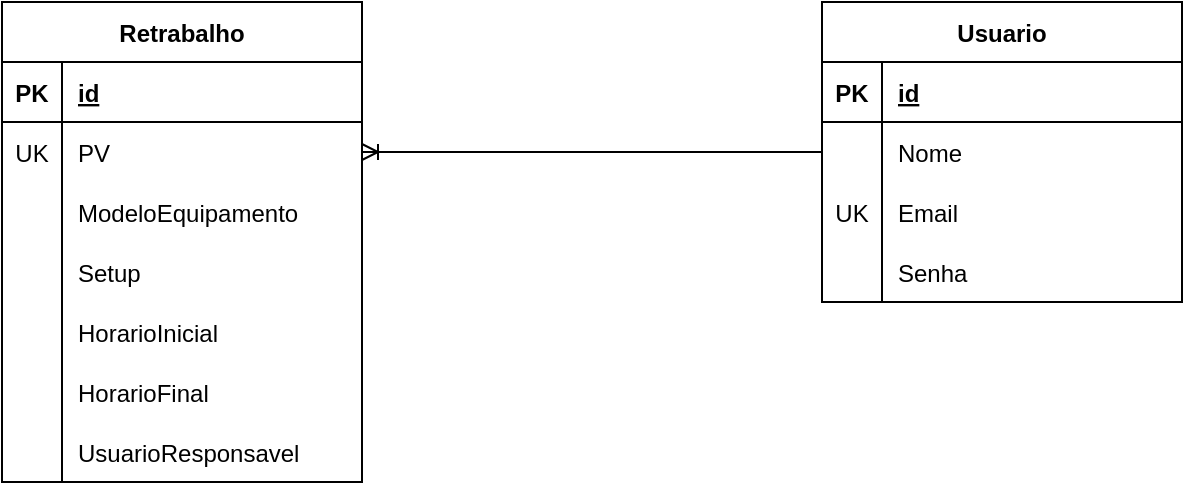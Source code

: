 <mxfile version="20.8.10" type="device"><diagram name="Página-1" id="M0uf5LkoFzcP3z1GXU3N"><mxGraphModel dx="794" dy="511" grid="1" gridSize="10" guides="1" tooltips="1" connect="1" arrows="1" fold="1" page="1" pageScale="1" pageWidth="827" pageHeight="1169" math="0" shadow="0"><root><mxCell id="0"/><mxCell id="1" parent="0"/><mxCell id="7cbq1EXDJjioou9s7bxZ-1" value="Retrabalho" style="shape=table;startSize=30;container=1;collapsible=1;childLayout=tableLayout;fixedRows=1;rowLines=0;fontStyle=1;align=center;resizeLast=1;" vertex="1" parent="1"><mxGeometry x="40" y="120" width="180" height="240" as="geometry"><mxRectangle x="40" y="120" width="100" height="30" as="alternateBounds"/></mxGeometry></mxCell><mxCell id="7cbq1EXDJjioou9s7bxZ-2" value="" style="shape=tableRow;horizontal=0;startSize=0;swimlaneHead=0;swimlaneBody=0;fillColor=none;collapsible=0;dropTarget=0;points=[[0,0.5],[1,0.5]];portConstraint=eastwest;top=0;left=0;right=0;bottom=1;" vertex="1" parent="7cbq1EXDJjioou9s7bxZ-1"><mxGeometry y="30" width="180" height="30" as="geometry"/></mxCell><mxCell id="7cbq1EXDJjioou9s7bxZ-3" value="PK" style="shape=partialRectangle;connectable=0;fillColor=none;top=0;left=0;bottom=0;right=0;fontStyle=1;overflow=hidden;" vertex="1" parent="7cbq1EXDJjioou9s7bxZ-2"><mxGeometry width="30" height="30" as="geometry"><mxRectangle width="30" height="30" as="alternateBounds"/></mxGeometry></mxCell><mxCell id="7cbq1EXDJjioou9s7bxZ-4" value="id" style="shape=partialRectangle;connectable=0;fillColor=none;top=0;left=0;bottom=0;right=0;align=left;spacingLeft=6;fontStyle=5;overflow=hidden;" vertex="1" parent="7cbq1EXDJjioou9s7bxZ-2"><mxGeometry x="30" width="150" height="30" as="geometry"><mxRectangle width="150" height="30" as="alternateBounds"/></mxGeometry></mxCell><mxCell id="7cbq1EXDJjioou9s7bxZ-5" value="" style="shape=tableRow;horizontal=0;startSize=0;swimlaneHead=0;swimlaneBody=0;fillColor=none;collapsible=0;dropTarget=0;points=[[0,0.5],[1,0.5]];portConstraint=eastwest;top=0;left=0;right=0;bottom=0;" vertex="1" parent="7cbq1EXDJjioou9s7bxZ-1"><mxGeometry y="60" width="180" height="30" as="geometry"/></mxCell><mxCell id="7cbq1EXDJjioou9s7bxZ-6" value="UK" style="shape=partialRectangle;connectable=0;fillColor=none;top=0;left=0;bottom=0;right=0;editable=1;overflow=hidden;" vertex="1" parent="7cbq1EXDJjioou9s7bxZ-5"><mxGeometry width="30" height="30" as="geometry"><mxRectangle width="30" height="30" as="alternateBounds"/></mxGeometry></mxCell><mxCell id="7cbq1EXDJjioou9s7bxZ-7" value="PV" style="shape=partialRectangle;connectable=0;fillColor=none;top=0;left=0;bottom=0;right=0;align=left;spacingLeft=6;overflow=hidden;" vertex="1" parent="7cbq1EXDJjioou9s7bxZ-5"><mxGeometry x="30" width="150" height="30" as="geometry"><mxRectangle width="150" height="30" as="alternateBounds"/></mxGeometry></mxCell><mxCell id="7cbq1EXDJjioou9s7bxZ-8" value="" style="shape=tableRow;horizontal=0;startSize=0;swimlaneHead=0;swimlaneBody=0;fillColor=none;collapsible=0;dropTarget=0;points=[[0,0.5],[1,0.5]];portConstraint=eastwest;top=0;left=0;right=0;bottom=0;" vertex="1" parent="7cbq1EXDJjioou9s7bxZ-1"><mxGeometry y="90" width="180" height="30" as="geometry"/></mxCell><mxCell id="7cbq1EXDJjioou9s7bxZ-9" value="" style="shape=partialRectangle;connectable=0;fillColor=none;top=0;left=0;bottom=0;right=0;editable=1;overflow=hidden;" vertex="1" parent="7cbq1EXDJjioou9s7bxZ-8"><mxGeometry width="30" height="30" as="geometry"><mxRectangle width="30" height="30" as="alternateBounds"/></mxGeometry></mxCell><mxCell id="7cbq1EXDJjioou9s7bxZ-10" value="ModeloEquipamento" style="shape=partialRectangle;connectable=0;fillColor=none;top=0;left=0;bottom=0;right=0;align=left;spacingLeft=6;overflow=hidden;" vertex="1" parent="7cbq1EXDJjioou9s7bxZ-8"><mxGeometry x="30" width="150" height="30" as="geometry"><mxRectangle width="150" height="30" as="alternateBounds"/></mxGeometry></mxCell><mxCell id="7cbq1EXDJjioou9s7bxZ-11" value="" style="shape=tableRow;horizontal=0;startSize=0;swimlaneHead=0;swimlaneBody=0;fillColor=none;collapsible=0;dropTarget=0;points=[[0,0.5],[1,0.5]];portConstraint=eastwest;top=0;left=0;right=0;bottom=0;" vertex="1" parent="7cbq1EXDJjioou9s7bxZ-1"><mxGeometry y="120" width="180" height="30" as="geometry"/></mxCell><mxCell id="7cbq1EXDJjioou9s7bxZ-12" value="" style="shape=partialRectangle;connectable=0;fillColor=none;top=0;left=0;bottom=0;right=0;editable=1;overflow=hidden;" vertex="1" parent="7cbq1EXDJjioou9s7bxZ-11"><mxGeometry width="30" height="30" as="geometry"><mxRectangle width="30" height="30" as="alternateBounds"/></mxGeometry></mxCell><mxCell id="7cbq1EXDJjioou9s7bxZ-13" value="Setup" style="shape=partialRectangle;connectable=0;fillColor=none;top=0;left=0;bottom=0;right=0;align=left;spacingLeft=6;overflow=hidden;" vertex="1" parent="7cbq1EXDJjioou9s7bxZ-11"><mxGeometry x="30" width="150" height="30" as="geometry"><mxRectangle width="150" height="30" as="alternateBounds"/></mxGeometry></mxCell><mxCell id="7cbq1EXDJjioou9s7bxZ-16" value="" style="shape=tableRow;horizontal=0;startSize=0;swimlaneHead=0;swimlaneBody=0;fillColor=none;collapsible=0;dropTarget=0;points=[[0,0.5],[1,0.5]];portConstraint=eastwest;top=0;left=0;right=0;bottom=0;" vertex="1" parent="7cbq1EXDJjioou9s7bxZ-1"><mxGeometry y="150" width="180" height="30" as="geometry"/></mxCell><mxCell id="7cbq1EXDJjioou9s7bxZ-17" value="" style="shape=partialRectangle;connectable=0;fillColor=none;top=0;left=0;bottom=0;right=0;editable=1;overflow=hidden;" vertex="1" parent="7cbq1EXDJjioou9s7bxZ-16"><mxGeometry width="30" height="30" as="geometry"><mxRectangle width="30" height="30" as="alternateBounds"/></mxGeometry></mxCell><mxCell id="7cbq1EXDJjioou9s7bxZ-18" value="HorarioInicial" style="shape=partialRectangle;connectable=0;fillColor=none;top=0;left=0;bottom=0;right=0;align=left;spacingLeft=6;overflow=hidden;" vertex="1" parent="7cbq1EXDJjioou9s7bxZ-16"><mxGeometry x="30" width="150" height="30" as="geometry"><mxRectangle width="150" height="30" as="alternateBounds"/></mxGeometry></mxCell><mxCell id="7cbq1EXDJjioou9s7bxZ-22" value="" style="shape=tableRow;horizontal=0;startSize=0;swimlaneHead=0;swimlaneBody=0;fillColor=none;collapsible=0;dropTarget=0;points=[[0,0.5],[1,0.5]];portConstraint=eastwest;top=0;left=0;right=0;bottom=0;" vertex="1" parent="7cbq1EXDJjioou9s7bxZ-1"><mxGeometry y="180" width="180" height="30" as="geometry"/></mxCell><mxCell id="7cbq1EXDJjioou9s7bxZ-23" value="" style="shape=partialRectangle;connectable=0;fillColor=none;top=0;left=0;bottom=0;right=0;editable=1;overflow=hidden;" vertex="1" parent="7cbq1EXDJjioou9s7bxZ-22"><mxGeometry width="30" height="30" as="geometry"><mxRectangle width="30" height="30" as="alternateBounds"/></mxGeometry></mxCell><mxCell id="7cbq1EXDJjioou9s7bxZ-24" value="HorarioFinal" style="shape=partialRectangle;connectable=0;fillColor=none;top=0;left=0;bottom=0;right=0;align=left;spacingLeft=6;overflow=hidden;" vertex="1" parent="7cbq1EXDJjioou9s7bxZ-22"><mxGeometry x="30" width="150" height="30" as="geometry"><mxRectangle width="150" height="30" as="alternateBounds"/></mxGeometry></mxCell><mxCell id="7cbq1EXDJjioou9s7bxZ-25" value="" style="shape=tableRow;horizontal=0;startSize=0;swimlaneHead=0;swimlaneBody=0;fillColor=none;collapsible=0;dropTarget=0;points=[[0,0.5],[1,0.5]];portConstraint=eastwest;top=0;left=0;right=0;bottom=0;" vertex="1" parent="7cbq1EXDJjioou9s7bxZ-1"><mxGeometry y="210" width="180" height="30" as="geometry"/></mxCell><mxCell id="7cbq1EXDJjioou9s7bxZ-26" value="" style="shape=partialRectangle;connectable=0;fillColor=none;top=0;left=0;bottom=0;right=0;editable=1;overflow=hidden;" vertex="1" parent="7cbq1EXDJjioou9s7bxZ-25"><mxGeometry width="30" height="30" as="geometry"><mxRectangle width="30" height="30" as="alternateBounds"/></mxGeometry></mxCell><mxCell id="7cbq1EXDJjioou9s7bxZ-27" value="UsuarioResponsavel" style="shape=partialRectangle;connectable=0;fillColor=none;top=0;left=0;bottom=0;right=0;align=left;spacingLeft=6;overflow=hidden;" vertex="1" parent="7cbq1EXDJjioou9s7bxZ-25"><mxGeometry x="30" width="150" height="30" as="geometry"><mxRectangle width="150" height="30" as="alternateBounds"/></mxGeometry></mxCell><mxCell id="7cbq1EXDJjioou9s7bxZ-28" value="Usuario" style="shape=table;startSize=30;container=1;collapsible=1;childLayout=tableLayout;fixedRows=1;rowLines=0;fontStyle=1;align=center;resizeLast=1;strokeColor=rgb(0, 0, 0);fontFamily=Helvetica;fontSize=12;fontColor=rgb(0, 0, 0);fillColor=rgb(255, 255, 255);" vertex="1" parent="1"><mxGeometry x="450" y="120" width="180" height="150" as="geometry"/></mxCell><mxCell id="7cbq1EXDJjioou9s7bxZ-29" value="" style="shape=tableRow;horizontal=0;startSize=0;swimlaneHead=0;swimlaneBody=0;fillColor=none;collapsible=0;dropTarget=0;points=[[0,0.5],[1,0.5]];portConstraint=eastwest;top=0;left=0;right=0;bottom=1;strokeColor=rgb(0, 0, 0);fontFamily=Helvetica;fontSize=12;fontColor=rgb(0, 0, 0);" vertex="1" parent="7cbq1EXDJjioou9s7bxZ-28"><mxGeometry y="30" width="180" height="30" as="geometry"/></mxCell><mxCell id="7cbq1EXDJjioou9s7bxZ-30" value="PK" style="shape=partialRectangle;connectable=0;fillColor=none;top=0;left=0;bottom=0;right=0;fontStyle=1;overflow=hidden;strokeColor=rgb(0, 0, 0);fontFamily=Helvetica;fontSize=12;fontColor=rgb(0, 0, 0);startSize=30;" vertex="1" parent="7cbq1EXDJjioou9s7bxZ-29"><mxGeometry width="30" height="30" as="geometry"><mxRectangle width="30" height="30" as="alternateBounds"/></mxGeometry></mxCell><mxCell id="7cbq1EXDJjioou9s7bxZ-31" value="id" style="shape=partialRectangle;connectable=0;fillColor=none;top=0;left=0;bottom=0;right=0;align=left;spacingLeft=6;fontStyle=5;overflow=hidden;strokeColor=rgb(0, 0, 0);fontFamily=Helvetica;fontSize=12;fontColor=rgb(0, 0, 0);startSize=30;" vertex="1" parent="7cbq1EXDJjioou9s7bxZ-29"><mxGeometry x="30" width="150" height="30" as="geometry"><mxRectangle width="150" height="30" as="alternateBounds"/></mxGeometry></mxCell><mxCell id="7cbq1EXDJjioou9s7bxZ-32" value="" style="shape=tableRow;horizontal=0;startSize=0;swimlaneHead=0;swimlaneBody=0;fillColor=none;collapsible=0;dropTarget=0;points=[[0,0.5],[1,0.5]];portConstraint=eastwest;top=0;left=0;right=0;bottom=0;strokeColor=rgb(0, 0, 0);fontFamily=Helvetica;fontSize=12;fontColor=rgb(0, 0, 0);" vertex="1" parent="7cbq1EXDJjioou9s7bxZ-28"><mxGeometry y="60" width="180" height="30" as="geometry"/></mxCell><mxCell id="7cbq1EXDJjioou9s7bxZ-33" value="" style="shape=partialRectangle;connectable=0;fillColor=none;top=0;left=0;bottom=0;right=0;editable=1;overflow=hidden;strokeColor=rgb(0, 0, 0);fontFamily=Helvetica;fontSize=12;fontColor=rgb(0, 0, 0);startSize=30;" vertex="1" parent="7cbq1EXDJjioou9s7bxZ-32"><mxGeometry width="30" height="30" as="geometry"><mxRectangle width="30" height="30" as="alternateBounds"/></mxGeometry></mxCell><mxCell id="7cbq1EXDJjioou9s7bxZ-34" value="Nome" style="shape=partialRectangle;connectable=0;fillColor=none;top=0;left=0;bottom=0;right=0;align=left;spacingLeft=6;overflow=hidden;strokeColor=rgb(0, 0, 0);fontFamily=Helvetica;fontSize=12;fontColor=rgb(0, 0, 0);startSize=30;" vertex="1" parent="7cbq1EXDJjioou9s7bxZ-32"><mxGeometry x="30" width="150" height="30" as="geometry"><mxRectangle width="150" height="30" as="alternateBounds"/></mxGeometry></mxCell><mxCell id="7cbq1EXDJjioou9s7bxZ-35" value="" style="shape=tableRow;horizontal=0;startSize=0;swimlaneHead=0;swimlaneBody=0;fillColor=none;collapsible=0;dropTarget=0;points=[[0,0.5],[1,0.5]];portConstraint=eastwest;top=0;left=0;right=0;bottom=0;strokeColor=rgb(0, 0, 0);fontFamily=Helvetica;fontSize=12;fontColor=rgb(0, 0, 0);" vertex="1" parent="7cbq1EXDJjioou9s7bxZ-28"><mxGeometry y="90" width="180" height="30" as="geometry"/></mxCell><mxCell id="7cbq1EXDJjioou9s7bxZ-36" value="UK" style="shape=partialRectangle;connectable=0;fillColor=none;top=0;left=0;bottom=0;right=0;editable=1;overflow=hidden;strokeColor=rgb(0, 0, 0);fontFamily=Helvetica;fontSize=12;fontColor=rgb(0, 0, 0);startSize=30;" vertex="1" parent="7cbq1EXDJjioou9s7bxZ-35"><mxGeometry width="30" height="30" as="geometry"><mxRectangle width="30" height="30" as="alternateBounds"/></mxGeometry></mxCell><mxCell id="7cbq1EXDJjioou9s7bxZ-37" value="Email" style="shape=partialRectangle;connectable=0;fillColor=none;top=0;left=0;bottom=0;right=0;align=left;spacingLeft=6;overflow=hidden;strokeColor=rgb(0, 0, 0);fontFamily=Helvetica;fontSize=12;fontColor=rgb(0, 0, 0);startSize=30;" vertex="1" parent="7cbq1EXDJjioou9s7bxZ-35"><mxGeometry x="30" width="150" height="30" as="geometry"><mxRectangle width="150" height="30" as="alternateBounds"/></mxGeometry></mxCell><mxCell id="7cbq1EXDJjioou9s7bxZ-38" value="" style="shape=tableRow;horizontal=0;startSize=0;swimlaneHead=0;swimlaneBody=0;fillColor=none;collapsible=0;dropTarget=0;points=[[0,0.5],[1,0.5]];portConstraint=eastwest;top=0;left=0;right=0;bottom=0;strokeColor=rgb(0, 0, 0);fontFamily=Helvetica;fontSize=12;fontColor=rgb(0, 0, 0);" vertex="1" parent="7cbq1EXDJjioou9s7bxZ-28"><mxGeometry y="120" width="180" height="30" as="geometry"/></mxCell><mxCell id="7cbq1EXDJjioou9s7bxZ-39" value="" style="shape=partialRectangle;connectable=0;fillColor=none;top=0;left=0;bottom=0;right=0;editable=1;overflow=hidden;strokeColor=rgb(0, 0, 0);fontFamily=Helvetica;fontSize=12;fontColor=rgb(0, 0, 0);startSize=30;" vertex="1" parent="7cbq1EXDJjioou9s7bxZ-38"><mxGeometry width="30" height="30" as="geometry"><mxRectangle width="30" height="30" as="alternateBounds"/></mxGeometry></mxCell><mxCell id="7cbq1EXDJjioou9s7bxZ-40" value="Senha" style="shape=partialRectangle;connectable=0;fillColor=none;top=0;left=0;bottom=0;right=0;align=left;spacingLeft=6;overflow=hidden;strokeColor=rgb(0, 0, 0);fontFamily=Helvetica;fontSize=12;fontColor=rgb(0, 0, 0);startSize=30;" vertex="1" parent="7cbq1EXDJjioou9s7bxZ-38"><mxGeometry x="30" width="150" height="30" as="geometry"><mxRectangle width="150" height="30" as="alternateBounds"/></mxGeometry></mxCell><mxCell id="7cbq1EXDJjioou9s7bxZ-41" value="" style="edgeStyle=entityRelationEdgeStyle;fontSize=12;html=1;endArrow=ERoneToMany;rounded=0;fontFamily=Helvetica;fontColor=rgb(0, 0, 0);startSize=30;exitX=0;exitY=0.5;exitDx=0;exitDy=0;entryX=1;entryY=0.5;entryDx=0;entryDy=0;" edge="1" parent="1" source="7cbq1EXDJjioou9s7bxZ-32" target="7cbq1EXDJjioou9s7bxZ-5"><mxGeometry width="100" height="100" relative="1" as="geometry"><mxPoint x="360" y="320" as="sourcePoint"/><mxPoint x="460" y="220" as="targetPoint"/></mxGeometry></mxCell></root></mxGraphModel></diagram></mxfile>